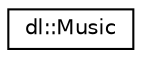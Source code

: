 digraph "Graphical Class Hierarchy"
{
 // LATEX_PDF_SIZE
  edge [fontname="Helvetica",fontsize="10",labelfontname="Helvetica",labelfontsize="10"];
  node [fontname="Helvetica",fontsize="10",shape=record];
  rankdir="LR";
  Node0 [label="dl::Music",height=0.2,width=0.4,color="black", fillcolor="white", style="filled",URL="$classdl_1_1Music.html",tooltip=" "];
}
